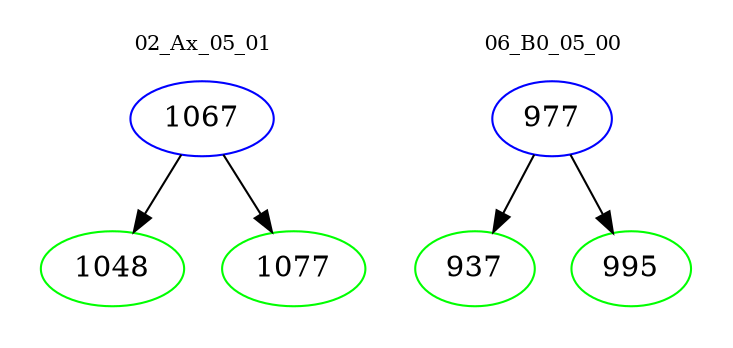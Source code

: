 digraph{
subgraph cluster_0 {
color = white
label = "02_Ax_05_01";
fontsize=10;
T0_1067 [label="1067", color="blue"]
T0_1067 -> T0_1048 [color="black"]
T0_1048 [label="1048", color="green"]
T0_1067 -> T0_1077 [color="black"]
T0_1077 [label="1077", color="green"]
}
subgraph cluster_1 {
color = white
label = "06_B0_05_00";
fontsize=10;
T1_977 [label="977", color="blue"]
T1_977 -> T1_937 [color="black"]
T1_937 [label="937", color="green"]
T1_977 -> T1_995 [color="black"]
T1_995 [label="995", color="green"]
}
}
